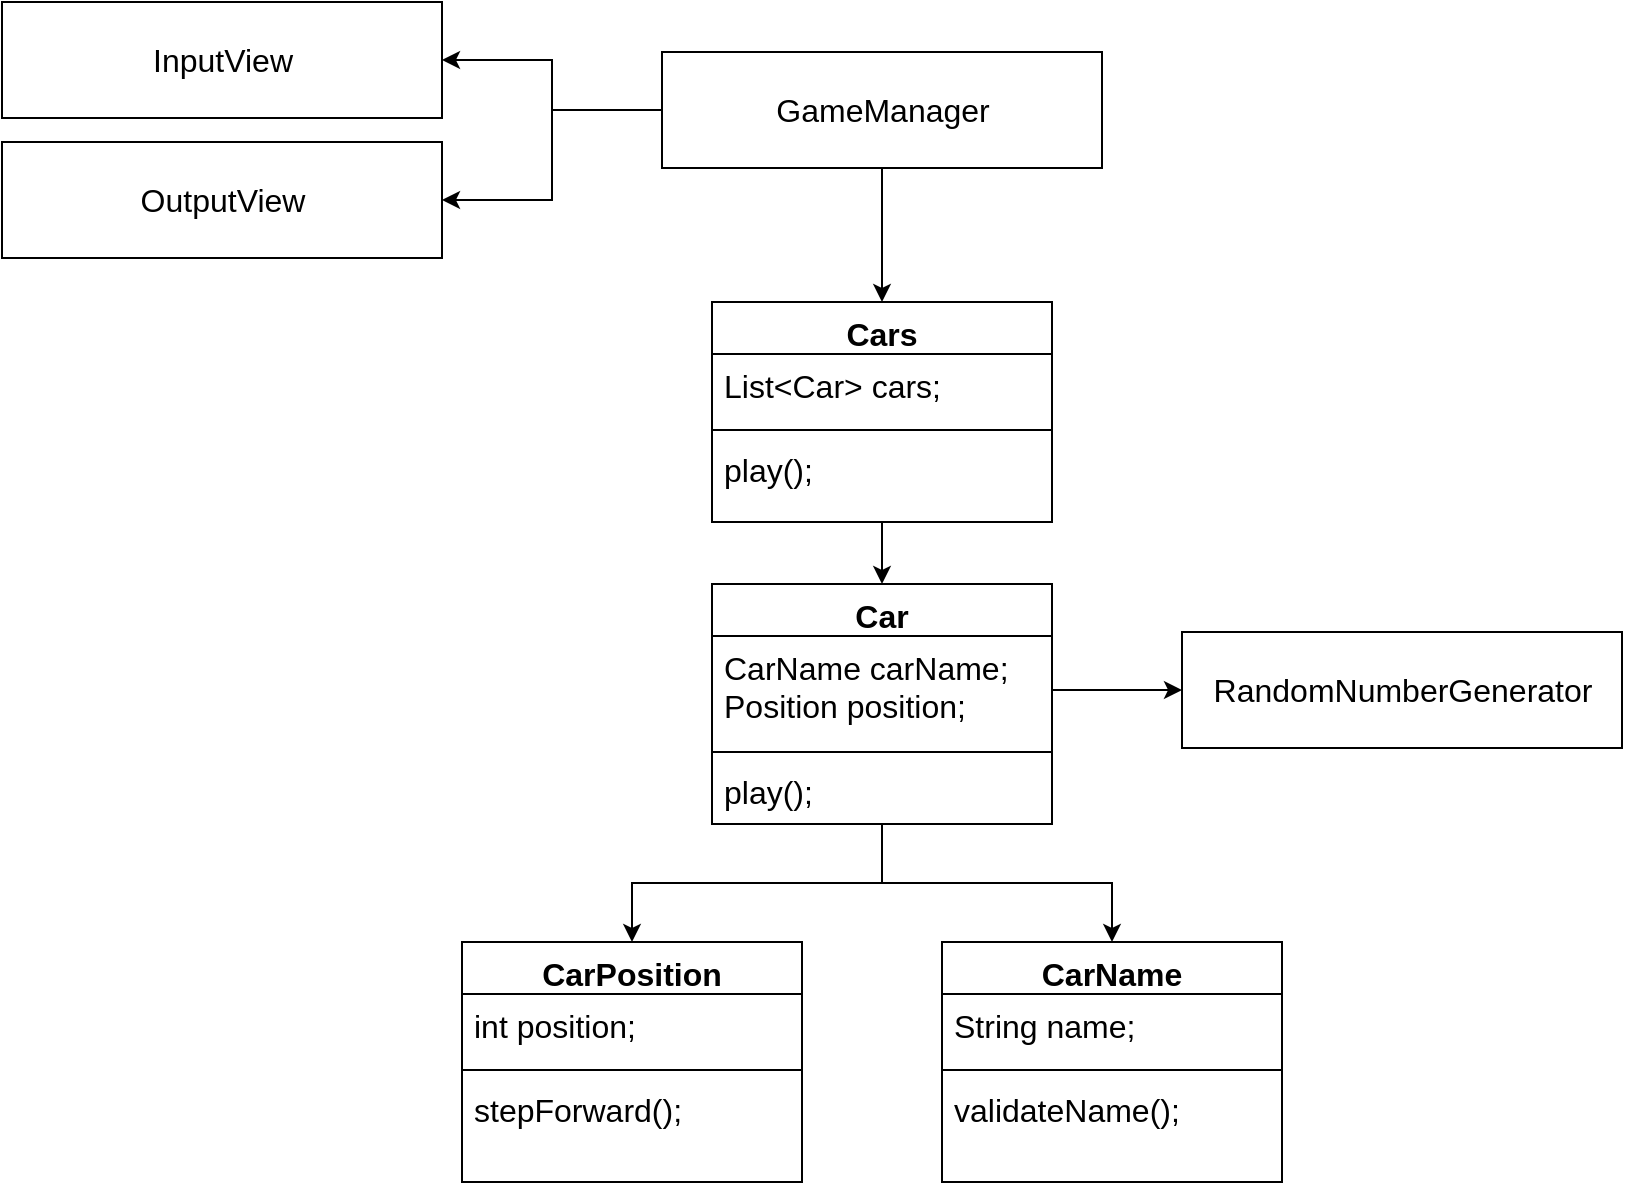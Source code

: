 <mxfile version="20.3.0" type="device"><diagram id="-oeH2MWss33XPFh0wkPv" name="초기 설계"><mxGraphModel dx="1018" dy="741" grid="1" gridSize="10" guides="1" tooltips="1" connect="1" arrows="1" fold="1" page="0" pageScale="1" pageWidth="827" pageHeight="1169" background="none" math="0" shadow="0"><root><mxCell id="0"/><mxCell id="1" parent="0"/><mxCell id="PKXmqufiroZS-e4XPKZZ-21" style="edgeStyle=orthogonalEdgeStyle;rounded=0;orthogonalLoop=1;jettySize=auto;html=1;" edge="1" parent="1" source="kjFeIK6buQbWHxc0zurg-2" target="PKXmqufiroZS-e4XPKZZ-17"><mxGeometry relative="1" as="geometry"/></mxCell><mxCell id="PKXmqufiroZS-e4XPKZZ-22" style="edgeStyle=orthogonalEdgeStyle;rounded=0;orthogonalLoop=1;jettySize=auto;html=1;" edge="1" parent="1" source="kjFeIK6buQbWHxc0zurg-2" target="PKXmqufiroZS-e4XPKZZ-6"><mxGeometry relative="1" as="geometry"/></mxCell><mxCell id="kjFeIK6buQbWHxc0zurg-2" value="Car" style="swimlane;fontStyle=1;align=center;verticalAlign=top;childLayout=stackLayout;horizontal=1;startSize=26;horizontalStack=0;resizeParent=1;resizeParentMax=0;resizeLast=0;collapsible=1;marginBottom=0;fontSize=16;" parent="1" vertex="1"><mxGeometry x="365" y="301" width="170" height="120" as="geometry"><mxRectangle x="180" y="150" width="70" height="30" as="alternateBounds"/></mxGeometry></mxCell><mxCell id="kjFeIK6buQbWHxc0zurg-3" value="CarName carName;&#10;Position position;" style="text;strokeColor=none;fillColor=none;align=left;verticalAlign=top;spacingLeft=4;spacingRight=4;overflow=hidden;rotatable=0;points=[[0,0.5],[1,0.5]];portConstraint=eastwest;fontSize=16;" parent="kjFeIK6buQbWHxc0zurg-2" vertex="1"><mxGeometry y="26" width="170" height="54" as="geometry"/></mxCell><mxCell id="kjFeIK6buQbWHxc0zurg-4" value="" style="line;strokeWidth=1;fillColor=none;align=left;verticalAlign=middle;spacingTop=-1;spacingLeft=3;spacingRight=3;rotatable=0;labelPosition=right;points=[];portConstraint=eastwest;fontSize=16;" parent="kjFeIK6buQbWHxc0zurg-2" vertex="1"><mxGeometry y="80" width="170" height="8" as="geometry"/></mxCell><mxCell id="kjFeIK6buQbWHxc0zurg-5" value="play();" style="text;strokeColor=none;fillColor=none;align=left;verticalAlign=top;spacingLeft=4;spacingRight=4;overflow=hidden;rotatable=0;points=[[0,0.5],[1,0.5]];portConstraint=eastwest;fontSize=16;" parent="kjFeIK6buQbWHxc0zurg-2" vertex="1"><mxGeometry y="88" width="170" height="32" as="geometry"/></mxCell><mxCell id="kjFeIK6buQbWHxc0zurg-6" value="RandomNumberGenerator" style="html=1;fontSize=16;" parent="1" vertex="1"><mxGeometry x="600" y="325" width="220" height="58" as="geometry"/></mxCell><mxCell id="PKXmqufiroZS-e4XPKZZ-11" style="edgeStyle=orthogonalEdgeStyle;rounded=0;orthogonalLoop=1;jettySize=auto;html=1;exitX=0;exitY=0.5;exitDx=0;exitDy=0;entryX=1;entryY=0.5;entryDx=0;entryDy=0;" edge="1" parent="1" source="kjFeIK6buQbWHxc0zurg-7" target="kjFeIK6buQbWHxc0zurg-9"><mxGeometry relative="1" as="geometry"/></mxCell><mxCell id="PKXmqufiroZS-e4XPKZZ-12" style="edgeStyle=orthogonalEdgeStyle;rounded=0;orthogonalLoop=1;jettySize=auto;html=1;exitX=0;exitY=0.5;exitDx=0;exitDy=0;entryX=1;entryY=0.5;entryDx=0;entryDy=0;" edge="1" parent="1" source="kjFeIK6buQbWHxc0zurg-7" target="kjFeIK6buQbWHxc0zurg-8"><mxGeometry relative="1" as="geometry"/></mxCell><mxCell id="PKXmqufiroZS-e4XPKZZ-15" style="edgeStyle=orthogonalEdgeStyle;rounded=0;orthogonalLoop=1;jettySize=auto;html=1;exitX=0.5;exitY=1;exitDx=0;exitDy=0;entryX=0.5;entryY=0;entryDx=0;entryDy=0;" edge="1" parent="1" source="kjFeIK6buQbWHxc0zurg-7" target="PKXmqufiroZS-e4XPKZZ-1"><mxGeometry relative="1" as="geometry"><mxPoint x="450" y="135" as="targetPoint"/></mxGeometry></mxCell><mxCell id="kjFeIK6buQbWHxc0zurg-7" value="GameManager" style="html=1;fontSize=16;" parent="1" vertex="1"><mxGeometry x="340" y="35" width="220" height="58" as="geometry"/></mxCell><mxCell id="kjFeIK6buQbWHxc0zurg-8" value="OutputView" style="html=1;fontSize=16;" parent="1" vertex="1"><mxGeometry x="10" y="80" width="220" height="58" as="geometry"/></mxCell><mxCell id="kjFeIK6buQbWHxc0zurg-9" value="InputView" style="html=1;fontSize=16;" parent="1" vertex="1"><mxGeometry x="10" y="10" width="220" height="58" as="geometry"/></mxCell><mxCell id="PKXmqufiroZS-e4XPKZZ-14" style="edgeStyle=orthogonalEdgeStyle;rounded=0;orthogonalLoop=1;jettySize=auto;html=1;entryX=0.5;entryY=0;entryDx=0;entryDy=0;" edge="1" parent="1" source="PKXmqufiroZS-e4XPKZZ-1" target="kjFeIK6buQbWHxc0zurg-2"><mxGeometry relative="1" as="geometry"/></mxCell><mxCell id="PKXmqufiroZS-e4XPKZZ-1" value="Cars" style="swimlane;fontStyle=1;align=center;verticalAlign=top;childLayout=stackLayout;horizontal=1;startSize=26;horizontalStack=0;resizeParent=1;resizeParentMax=0;resizeLast=0;collapsible=1;marginBottom=0;fontSize=16;" vertex="1" parent="1"><mxGeometry x="365" y="160" width="170" height="110" as="geometry"><mxRectangle x="180" y="150" width="70" height="30" as="alternateBounds"/></mxGeometry></mxCell><mxCell id="PKXmqufiroZS-e4XPKZZ-2" value="List&lt;Car&gt; cars;" style="text;strokeColor=none;fillColor=none;align=left;verticalAlign=top;spacingLeft=4;spacingRight=4;overflow=hidden;rotatable=0;points=[[0,0.5],[1,0.5]];portConstraint=eastwest;fontSize=16;" vertex="1" parent="PKXmqufiroZS-e4XPKZZ-1"><mxGeometry y="26" width="170" height="34" as="geometry"/></mxCell><mxCell id="PKXmqufiroZS-e4XPKZZ-3" value="" style="line;strokeWidth=1;fillColor=none;align=left;verticalAlign=middle;spacingTop=-1;spacingLeft=3;spacingRight=3;rotatable=0;labelPosition=right;points=[];portConstraint=eastwest;fontSize=16;" vertex="1" parent="PKXmqufiroZS-e4XPKZZ-1"><mxGeometry y="60" width="170" height="8" as="geometry"/></mxCell><mxCell id="PKXmqufiroZS-e4XPKZZ-4" value="play();" style="text;strokeColor=none;fillColor=none;align=left;verticalAlign=top;spacingLeft=4;spacingRight=4;overflow=hidden;rotatable=0;points=[[0,0.5],[1,0.5]];portConstraint=eastwest;fontSize=16;" vertex="1" parent="PKXmqufiroZS-e4XPKZZ-1"><mxGeometry y="68" width="170" height="42" as="geometry"/></mxCell><mxCell id="PKXmqufiroZS-e4XPKZZ-6" value="CarPosition" style="swimlane;fontStyle=1;align=center;verticalAlign=top;childLayout=stackLayout;horizontal=1;startSize=26;horizontalStack=0;resizeParent=1;resizeParentMax=0;resizeLast=0;collapsible=1;marginBottom=0;fontSize=16;" vertex="1" parent="1"><mxGeometry x="240" y="480" width="170" height="120" as="geometry"><mxRectangle x="180" y="150" width="70" height="30" as="alternateBounds"/></mxGeometry></mxCell><mxCell id="PKXmqufiroZS-e4XPKZZ-7" value="int position;" style="text;strokeColor=none;fillColor=none;align=left;verticalAlign=top;spacingLeft=4;spacingRight=4;overflow=hidden;rotatable=0;points=[[0,0.5],[1,0.5]];portConstraint=eastwest;fontSize=16;" vertex="1" parent="PKXmqufiroZS-e4XPKZZ-6"><mxGeometry y="26" width="170" height="34" as="geometry"/></mxCell><mxCell id="PKXmqufiroZS-e4XPKZZ-8" value="" style="line;strokeWidth=1;fillColor=none;align=left;verticalAlign=middle;spacingTop=-1;spacingLeft=3;spacingRight=3;rotatable=0;labelPosition=right;points=[];portConstraint=eastwest;fontSize=16;" vertex="1" parent="PKXmqufiroZS-e4XPKZZ-6"><mxGeometry y="60" width="170" height="8" as="geometry"/></mxCell><mxCell id="PKXmqufiroZS-e4XPKZZ-9" value="stepForward();" style="text;strokeColor=none;fillColor=none;align=left;verticalAlign=top;spacingLeft=4;spacingRight=4;overflow=hidden;rotatable=0;points=[[0,0.5],[1,0.5]];portConstraint=eastwest;fontSize=16;" vertex="1" parent="PKXmqufiroZS-e4XPKZZ-6"><mxGeometry y="68" width="170" height="52" as="geometry"/></mxCell><mxCell id="PKXmqufiroZS-e4XPKZZ-16" style="edgeStyle=orthogonalEdgeStyle;rounded=0;orthogonalLoop=1;jettySize=auto;html=1;exitX=1;exitY=0.5;exitDx=0;exitDy=0;" edge="1" parent="1" source="kjFeIK6buQbWHxc0zurg-3" target="kjFeIK6buQbWHxc0zurg-6"><mxGeometry relative="1" as="geometry"/></mxCell><mxCell id="PKXmqufiroZS-e4XPKZZ-17" value="CarName" style="swimlane;fontStyle=1;align=center;verticalAlign=top;childLayout=stackLayout;horizontal=1;startSize=26;horizontalStack=0;resizeParent=1;resizeParentMax=0;resizeLast=0;collapsible=1;marginBottom=0;fontSize=16;" vertex="1" parent="1"><mxGeometry x="480" y="480" width="170" height="120" as="geometry"><mxRectangle x="180" y="150" width="70" height="30" as="alternateBounds"/></mxGeometry></mxCell><mxCell id="PKXmqufiroZS-e4XPKZZ-18" value="String name;" style="text;strokeColor=none;fillColor=none;align=left;verticalAlign=top;spacingLeft=4;spacingRight=4;overflow=hidden;rotatable=0;points=[[0,0.5],[1,0.5]];portConstraint=eastwest;fontSize=16;" vertex="1" parent="PKXmqufiroZS-e4XPKZZ-17"><mxGeometry y="26" width="170" height="34" as="geometry"/></mxCell><mxCell id="PKXmqufiroZS-e4XPKZZ-19" value="" style="line;strokeWidth=1;fillColor=none;align=left;verticalAlign=middle;spacingTop=-1;spacingLeft=3;spacingRight=3;rotatable=0;labelPosition=right;points=[];portConstraint=eastwest;fontSize=16;" vertex="1" parent="PKXmqufiroZS-e4XPKZZ-17"><mxGeometry y="60" width="170" height="8" as="geometry"/></mxCell><mxCell id="PKXmqufiroZS-e4XPKZZ-20" value="validateName();" style="text;strokeColor=none;fillColor=none;align=left;verticalAlign=top;spacingLeft=4;spacingRight=4;overflow=hidden;rotatable=0;points=[[0,0.5],[1,0.5]];portConstraint=eastwest;fontSize=16;" vertex="1" parent="PKXmqufiroZS-e4XPKZZ-17"><mxGeometry y="68" width="170" height="52" as="geometry"/></mxCell></root></mxGraphModel></diagram></mxfile>